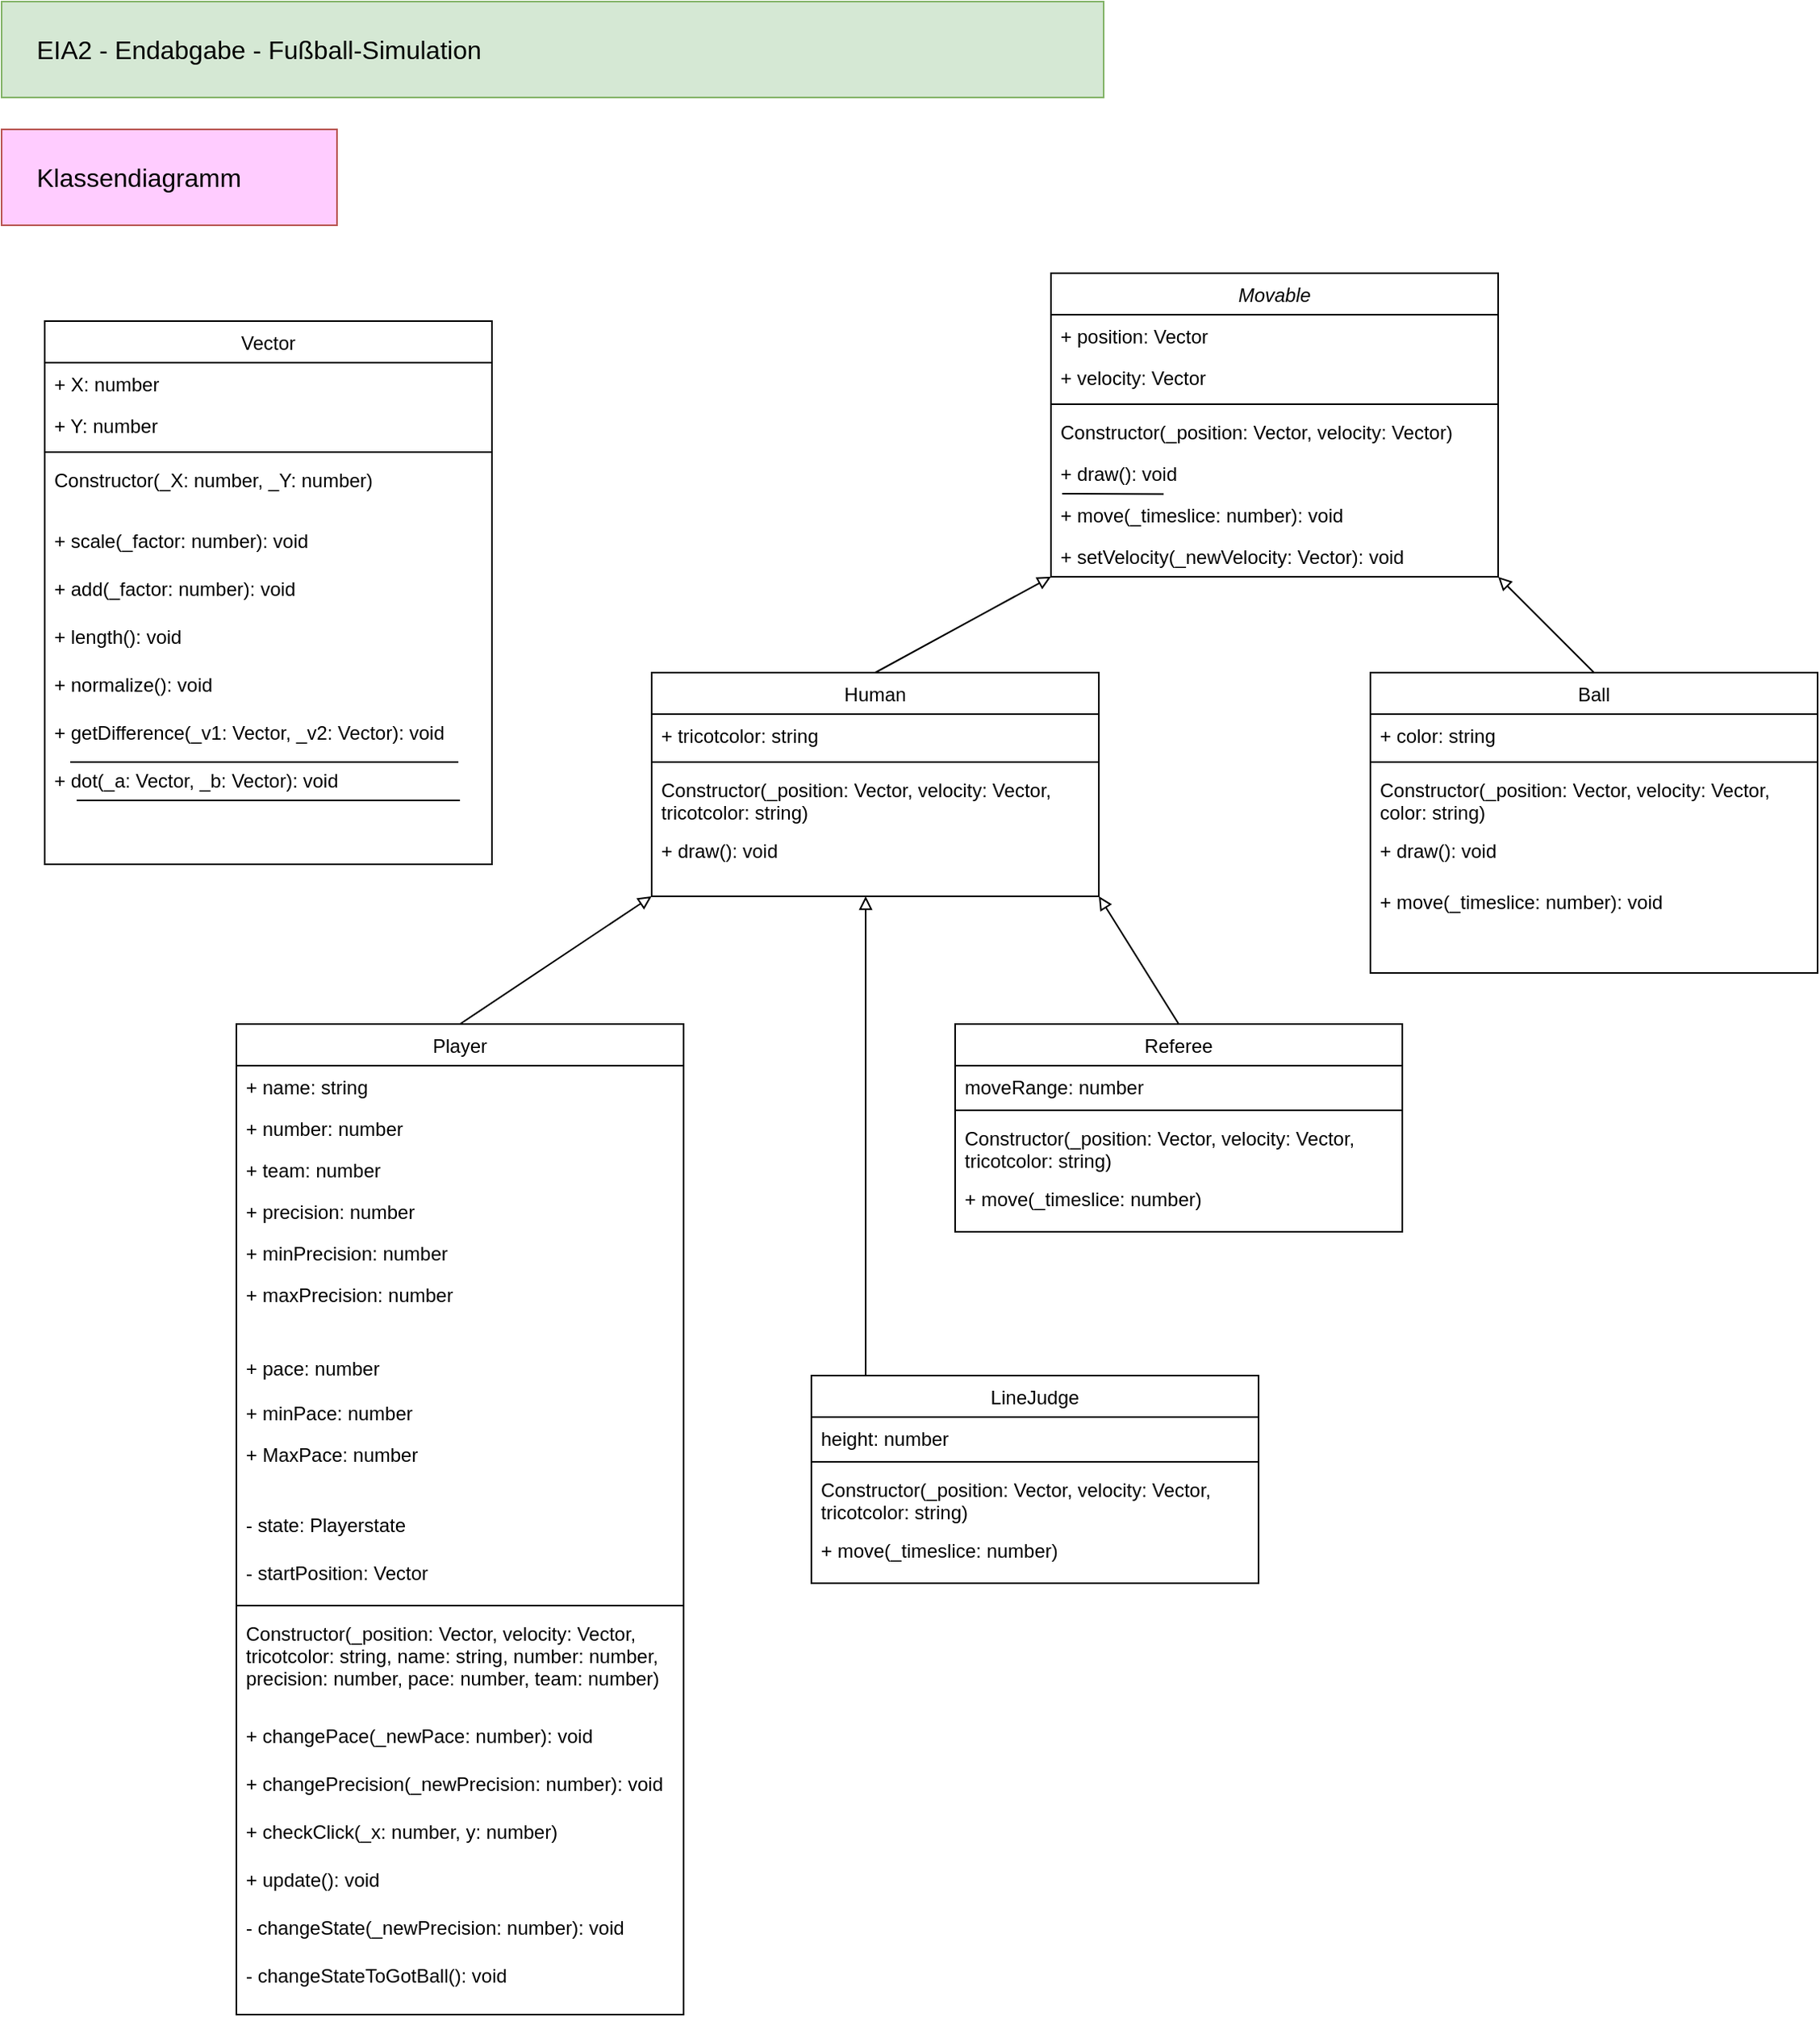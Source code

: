 <mxfile version="14.8.5" type="device"><diagram id="C5RBs43oDa-KdzZeNtuy" name="Page-1"><mxGraphModel dx="2725" dy="1133" grid="1" gridSize="10" guides="1" tooltips="1" connect="1" arrows="1" fold="1" page="1" pageScale="1" pageWidth="827" pageHeight="1169" math="0" shadow="0"><root><mxCell id="WIyWlLk6GJQsqaUBKTNV-0"/><mxCell id="WIyWlLk6GJQsqaUBKTNV-1" parent="WIyWlLk6GJQsqaUBKTNV-0"/><mxCell id="zkfFHV4jXpPFQw0GAbJ--0" value="Movable" style="swimlane;fontStyle=2;align=center;verticalAlign=top;childLayout=stackLayout;horizontal=1;startSize=26;horizontalStack=0;resizeParent=1;resizeLast=0;collapsible=1;marginBottom=0;rounded=0;shadow=0;strokeWidth=1;" parent="WIyWlLk6GJQsqaUBKTNV-1" vertex="1"><mxGeometry x="-170" y="200" width="280" height="190" as="geometry"><mxRectangle x="230" y="140" width="160" height="26" as="alternateBounds"/></mxGeometry></mxCell><mxCell id="zkfFHV4jXpPFQw0GAbJ--1" value="+ position: Vector" style="text;align=left;verticalAlign=top;spacingLeft=4;spacingRight=4;overflow=hidden;rotatable=0;points=[[0,0.5],[1,0.5]];portConstraint=eastwest;" parent="zkfFHV4jXpPFQw0GAbJ--0" vertex="1"><mxGeometry y="26" width="280" height="26" as="geometry"/></mxCell><mxCell id="zkfFHV4jXpPFQw0GAbJ--3" value="+ velocity: Vector" style="text;align=left;verticalAlign=top;spacingLeft=4;spacingRight=4;overflow=hidden;rotatable=0;points=[[0,0.5],[1,0.5]];portConstraint=eastwest;rounded=0;shadow=0;html=0;" parent="zkfFHV4jXpPFQw0GAbJ--0" vertex="1"><mxGeometry y="52" width="280" height="26" as="geometry"/></mxCell><mxCell id="zkfFHV4jXpPFQw0GAbJ--4" value="" style="line;html=1;strokeWidth=1;align=left;verticalAlign=middle;spacingTop=-1;spacingLeft=3;spacingRight=3;rotatable=0;labelPosition=right;points=[];portConstraint=eastwest;" parent="zkfFHV4jXpPFQw0GAbJ--0" vertex="1"><mxGeometry y="78" width="280" height="8" as="geometry"/></mxCell><mxCell id="zkfFHV4jXpPFQw0GAbJ--5" value="Constructor(_position: Vector, velocity: Vector)" style="text;align=left;verticalAlign=top;spacingLeft=4;spacingRight=4;overflow=hidden;rotatable=0;points=[[0,0.5],[1,0.5]];portConstraint=eastwest;" parent="zkfFHV4jXpPFQw0GAbJ--0" vertex="1"><mxGeometry y="86" width="280" height="26" as="geometry"/></mxCell><mxCell id="TXS3HZ0F02cz6OBOYFfX-0" value="+ draw(): void" style="text;align=left;verticalAlign=top;spacingLeft=4;spacingRight=4;overflow=hidden;rotatable=0;points=[[0,0.5],[1,0.5]];portConstraint=eastwest;" vertex="1" parent="zkfFHV4jXpPFQw0GAbJ--0"><mxGeometry y="112" width="280" height="26" as="geometry"/></mxCell><mxCell id="TXS3HZ0F02cz6OBOYFfX-1" value="+ move(_timeslice: number): void" style="text;align=left;verticalAlign=top;spacingLeft=4;spacingRight=4;overflow=hidden;rotatable=0;points=[[0,0.5],[1,0.5]];portConstraint=eastwest;" vertex="1" parent="zkfFHV4jXpPFQw0GAbJ--0"><mxGeometry y="138" width="280" height="26" as="geometry"/></mxCell><mxCell id="TXS3HZ0F02cz6OBOYFfX-2" value="" style="endArrow=none;html=1;exitX=0.025;exitY=0;exitDx=0;exitDy=0;exitPerimeter=0;entryX=0.252;entryY=0.008;entryDx=0;entryDy=0;entryPerimeter=0;" edge="1" parent="zkfFHV4jXpPFQw0GAbJ--0" source="TXS3HZ0F02cz6OBOYFfX-1" target="TXS3HZ0F02cz6OBOYFfX-1"><mxGeometry width="50" height="50" relative="1" as="geometry"><mxPoint x="140" y="140" as="sourcePoint"/><mxPoint x="60" y="138" as="targetPoint"/></mxGeometry></mxCell><mxCell id="TXS3HZ0F02cz6OBOYFfX-71" value="+ setVelocity(_newVelocity: Vector): void" style="text;align=left;verticalAlign=top;spacingLeft=4;spacingRight=4;overflow=hidden;rotatable=0;points=[[0,0.5],[1,0.5]];portConstraint=eastwest;" vertex="1" parent="zkfFHV4jXpPFQw0GAbJ--0"><mxGeometry y="164" width="280" height="26" as="geometry"/></mxCell><mxCell id="TXS3HZ0F02cz6OBOYFfX-3" value="Human" style="swimlane;fontStyle=0;align=center;verticalAlign=top;childLayout=stackLayout;horizontal=1;startSize=26;horizontalStack=0;resizeParent=1;resizeLast=0;collapsible=1;marginBottom=0;rounded=0;shadow=0;strokeWidth=1;" vertex="1" parent="WIyWlLk6GJQsqaUBKTNV-1"><mxGeometry x="-420" y="450" width="280" height="140" as="geometry"><mxRectangle x="230" y="140" width="160" height="26" as="alternateBounds"/></mxGeometry></mxCell><mxCell id="TXS3HZ0F02cz6OBOYFfX-11" value="+ tricotcolor: string" style="text;align=left;verticalAlign=top;spacingLeft=4;spacingRight=4;overflow=hidden;rotatable=0;points=[[0,0.5],[1,0.5]];portConstraint=eastwest;rounded=0;shadow=0;html=0;" vertex="1" parent="TXS3HZ0F02cz6OBOYFfX-3"><mxGeometry y="26" width="280" height="26" as="geometry"/></mxCell><mxCell id="TXS3HZ0F02cz6OBOYFfX-6" value="" style="line;html=1;strokeWidth=1;align=left;verticalAlign=middle;spacingTop=-1;spacingLeft=3;spacingRight=3;rotatable=0;labelPosition=right;points=[];portConstraint=eastwest;" vertex="1" parent="TXS3HZ0F02cz6OBOYFfX-3"><mxGeometry y="52" width="280" height="8" as="geometry"/></mxCell><mxCell id="TXS3HZ0F02cz6OBOYFfX-7" value="Constructor(_position: Vector, velocity: Vector, &#xa;tricotcolor: string)" style="text;align=left;verticalAlign=top;spacingLeft=4;spacingRight=4;overflow=hidden;rotatable=0;points=[[0,0.5],[1,0.5]];portConstraint=eastwest;" vertex="1" parent="TXS3HZ0F02cz6OBOYFfX-3"><mxGeometry y="60" width="280" height="38" as="geometry"/></mxCell><mxCell id="TXS3HZ0F02cz6OBOYFfX-12" value="+ draw(): void" style="text;align=left;verticalAlign=top;spacingLeft=4;spacingRight=4;overflow=hidden;rotatable=0;points=[[0,0.5],[1,0.5]];portConstraint=eastwest;" vertex="1" parent="TXS3HZ0F02cz6OBOYFfX-3"><mxGeometry y="98" width="280" height="30" as="geometry"/></mxCell><mxCell id="TXS3HZ0F02cz6OBOYFfX-14" value="Player" style="swimlane;fontStyle=0;align=center;verticalAlign=top;childLayout=stackLayout;horizontal=1;startSize=26;horizontalStack=0;resizeParent=1;resizeLast=0;collapsible=1;marginBottom=0;rounded=0;shadow=0;strokeWidth=1;" vertex="1" parent="WIyWlLk6GJQsqaUBKTNV-1"><mxGeometry x="-680" y="670" width="280" height="620" as="geometry"><mxRectangle x="230" y="140" width="160" height="26" as="alternateBounds"/></mxGeometry></mxCell><mxCell id="TXS3HZ0F02cz6OBOYFfX-15" value="+ name: string" style="text;align=left;verticalAlign=top;spacingLeft=4;spacingRight=4;overflow=hidden;rotatable=0;points=[[0,0.5],[1,0.5]];portConstraint=eastwest;rounded=0;shadow=0;html=0;" vertex="1" parent="TXS3HZ0F02cz6OBOYFfX-14"><mxGeometry y="26" width="280" height="26" as="geometry"/></mxCell><mxCell id="TXS3HZ0F02cz6OBOYFfX-20" value="+ number: number" style="text;align=left;verticalAlign=top;spacingLeft=4;spacingRight=4;overflow=hidden;rotatable=0;points=[[0,0.5],[1,0.5]];portConstraint=eastwest;rounded=0;shadow=0;html=0;" vertex="1" parent="TXS3HZ0F02cz6OBOYFfX-14"><mxGeometry y="52" width="280" height="26" as="geometry"/></mxCell><mxCell id="TXS3HZ0F02cz6OBOYFfX-72" value="+ team: number" style="text;align=left;verticalAlign=top;spacingLeft=4;spacingRight=4;overflow=hidden;rotatable=0;points=[[0,0.5],[1,0.5]];portConstraint=eastwest;rounded=0;shadow=0;html=0;" vertex="1" parent="TXS3HZ0F02cz6OBOYFfX-14"><mxGeometry y="78" width="280" height="26" as="geometry"/></mxCell><mxCell id="TXS3HZ0F02cz6OBOYFfX-21" value="+ precision: number" style="text;align=left;verticalAlign=top;spacingLeft=4;spacingRight=4;overflow=hidden;rotatable=0;points=[[0,0.5],[1,0.5]];portConstraint=eastwest;rounded=0;shadow=0;html=0;" vertex="1" parent="TXS3HZ0F02cz6OBOYFfX-14"><mxGeometry y="104" width="280" height="26" as="geometry"/></mxCell><mxCell id="TXS3HZ0F02cz6OBOYFfX-25" value="+ minPrecision: number" style="text;align=left;verticalAlign=top;spacingLeft=4;spacingRight=4;overflow=hidden;rotatable=0;points=[[0,0.5],[1,0.5]];portConstraint=eastwest;rounded=0;shadow=0;html=0;" vertex="1" parent="TXS3HZ0F02cz6OBOYFfX-14"><mxGeometry y="130" width="280" height="26" as="geometry"/></mxCell><mxCell id="TXS3HZ0F02cz6OBOYFfX-26" value="+ maxPrecision: number" style="text;align=left;verticalAlign=top;spacingLeft=4;spacingRight=4;overflow=hidden;rotatable=0;points=[[0,0.5],[1,0.5]];portConstraint=eastwest;rounded=0;shadow=0;html=0;" vertex="1" parent="TXS3HZ0F02cz6OBOYFfX-14"><mxGeometry y="156" width="280" height="46" as="geometry"/></mxCell><mxCell id="TXS3HZ0F02cz6OBOYFfX-22" value="+ pace: number" style="text;align=left;verticalAlign=top;spacingLeft=4;spacingRight=4;overflow=hidden;rotatable=0;points=[[0,0.5],[1,0.5]];portConstraint=eastwest;rounded=0;shadow=0;html=0;" vertex="1" parent="TXS3HZ0F02cz6OBOYFfX-14"><mxGeometry y="202" width="280" height="28" as="geometry"/></mxCell><mxCell id="TXS3HZ0F02cz6OBOYFfX-23" value="+ minPace: number" style="text;align=left;verticalAlign=top;spacingLeft=4;spacingRight=4;overflow=hidden;rotatable=0;points=[[0,0.5],[1,0.5]];portConstraint=eastwest;rounded=0;shadow=0;html=0;" vertex="1" parent="TXS3HZ0F02cz6OBOYFfX-14"><mxGeometry y="230" width="280" height="26" as="geometry"/></mxCell><mxCell id="TXS3HZ0F02cz6OBOYFfX-24" value="+ MaxPace: number" style="text;align=left;verticalAlign=top;spacingLeft=4;spacingRight=4;overflow=hidden;rotatable=0;points=[[0,0.5],[1,0.5]];portConstraint=eastwest;rounded=0;shadow=0;html=0;" vertex="1" parent="TXS3HZ0F02cz6OBOYFfX-14"><mxGeometry y="256" width="280" height="44" as="geometry"/></mxCell><mxCell id="TXS3HZ0F02cz6OBOYFfX-27" value="- state: Playerstate" style="text;align=left;verticalAlign=top;spacingLeft=4;spacingRight=4;overflow=hidden;rotatable=0;points=[[0,0.5],[1,0.5]];portConstraint=eastwest;rounded=0;shadow=0;html=0;" vertex="1" parent="TXS3HZ0F02cz6OBOYFfX-14"><mxGeometry y="300" width="280" height="30" as="geometry"/></mxCell><mxCell id="TXS3HZ0F02cz6OBOYFfX-73" value="- startPosition: Vector" style="text;align=left;verticalAlign=top;spacingLeft=4;spacingRight=4;overflow=hidden;rotatable=0;points=[[0,0.5],[1,0.5]];portConstraint=eastwest;rounded=0;shadow=0;html=0;" vertex="1" parent="TXS3HZ0F02cz6OBOYFfX-14"><mxGeometry y="330" width="280" height="30" as="geometry"/></mxCell><mxCell id="TXS3HZ0F02cz6OBOYFfX-16" value="" style="line;html=1;strokeWidth=1;align=left;verticalAlign=middle;spacingTop=-1;spacingLeft=3;spacingRight=3;rotatable=0;labelPosition=right;points=[];portConstraint=eastwest;" vertex="1" parent="TXS3HZ0F02cz6OBOYFfX-14"><mxGeometry y="360" width="280" height="8" as="geometry"/></mxCell><mxCell id="TXS3HZ0F02cz6OBOYFfX-17" value="Constructor(_position: Vector, velocity: Vector, &#xa;tricotcolor: string, name: string, number: number,&#xa;precision: number, pace: number, team: number)" style="text;align=left;verticalAlign=top;spacingLeft=4;spacingRight=4;overflow=hidden;rotatable=0;points=[[0,0.5],[1,0.5]];portConstraint=eastwest;" vertex="1" parent="TXS3HZ0F02cz6OBOYFfX-14"><mxGeometry y="368" width="280" height="64" as="geometry"/></mxCell><mxCell id="TXS3HZ0F02cz6OBOYFfX-30" value="+ changePace(_newPace: number): void" style="text;align=left;verticalAlign=top;spacingLeft=4;spacingRight=4;overflow=hidden;rotatable=0;points=[[0,0.5],[1,0.5]];portConstraint=eastwest;" vertex="1" parent="TXS3HZ0F02cz6OBOYFfX-14"><mxGeometry y="432" width="280" height="30" as="geometry"/></mxCell><mxCell id="TXS3HZ0F02cz6OBOYFfX-31" value="+ changePrecision(_newPrecision: number): void" style="text;align=left;verticalAlign=top;spacingLeft=4;spacingRight=4;overflow=hidden;rotatable=0;points=[[0,0.5],[1,0.5]];portConstraint=eastwest;" vertex="1" parent="TXS3HZ0F02cz6OBOYFfX-14"><mxGeometry y="462" width="280" height="30" as="geometry"/></mxCell><mxCell id="TXS3HZ0F02cz6OBOYFfX-28" value="+ checkClick(_x: number, y: number)" style="text;align=left;verticalAlign=top;spacingLeft=4;spacingRight=4;overflow=hidden;rotatable=0;points=[[0,0.5],[1,0.5]];portConstraint=eastwest;" vertex="1" parent="TXS3HZ0F02cz6OBOYFfX-14"><mxGeometry y="492" width="280" height="30" as="geometry"/></mxCell><mxCell id="TXS3HZ0F02cz6OBOYFfX-29" value="+ update(): void" style="text;align=left;verticalAlign=top;spacingLeft=4;spacingRight=4;overflow=hidden;rotatable=0;points=[[0,0.5],[1,0.5]];portConstraint=eastwest;" vertex="1" parent="TXS3HZ0F02cz6OBOYFfX-14"><mxGeometry y="522" width="280" height="30" as="geometry"/></mxCell><mxCell id="TXS3HZ0F02cz6OBOYFfX-74" value="- changeState(_newPrecision: number): void" style="text;align=left;verticalAlign=top;spacingLeft=4;spacingRight=4;overflow=hidden;rotatable=0;points=[[0,0.5],[1,0.5]];portConstraint=eastwest;" vertex="1" parent="TXS3HZ0F02cz6OBOYFfX-14"><mxGeometry y="552" width="280" height="30" as="geometry"/></mxCell><mxCell id="TXS3HZ0F02cz6OBOYFfX-75" value="- changeStateToGotBall(): void" style="text;align=left;verticalAlign=top;spacingLeft=4;spacingRight=4;overflow=hidden;rotatable=0;points=[[0,0.5],[1,0.5]];portConstraint=eastwest;" vertex="1" parent="TXS3HZ0F02cz6OBOYFfX-14"><mxGeometry y="582" width="280" height="30" as="geometry"/></mxCell><mxCell id="TXS3HZ0F02cz6OBOYFfX-34" value="Referee" style="swimlane;fontStyle=0;align=center;verticalAlign=top;childLayout=stackLayout;horizontal=1;startSize=26;horizontalStack=0;resizeParent=1;resizeLast=0;collapsible=1;marginBottom=0;rounded=0;shadow=0;strokeWidth=1;" vertex="1" parent="WIyWlLk6GJQsqaUBKTNV-1"><mxGeometry x="-230" y="670" width="280" height="130" as="geometry"><mxRectangle x="230" y="140" width="160" height="26" as="alternateBounds"/></mxGeometry></mxCell><mxCell id="TXS3HZ0F02cz6OBOYFfX-77" value="moveRange: number" style="text;align=left;verticalAlign=top;spacingLeft=4;spacingRight=4;overflow=hidden;rotatable=0;points=[[0,0.5],[1,0.5]];portConstraint=eastwest;" vertex="1" parent="TXS3HZ0F02cz6OBOYFfX-34"><mxGeometry y="26" width="280" height="24" as="geometry"/></mxCell><mxCell id="TXS3HZ0F02cz6OBOYFfX-36" value="" style="line;html=1;strokeWidth=1;align=left;verticalAlign=middle;spacingTop=-1;spacingLeft=3;spacingRight=3;rotatable=0;labelPosition=right;points=[];portConstraint=eastwest;" vertex="1" parent="TXS3HZ0F02cz6OBOYFfX-34"><mxGeometry y="50" width="280" height="8" as="geometry"/></mxCell><mxCell id="TXS3HZ0F02cz6OBOYFfX-37" value="Constructor(_position: Vector, velocity: Vector, &#xa;tricotcolor: string)" style="text;align=left;verticalAlign=top;spacingLeft=4;spacingRight=4;overflow=hidden;rotatable=0;points=[[0,0.5],[1,0.5]];portConstraint=eastwest;" vertex="1" parent="TXS3HZ0F02cz6OBOYFfX-34"><mxGeometry y="58" width="280" height="38" as="geometry"/></mxCell><mxCell id="TXS3HZ0F02cz6OBOYFfX-78" value="+ move(_timeslice: number)" style="text;align=left;verticalAlign=top;spacingLeft=4;spacingRight=4;overflow=hidden;rotatable=0;points=[[0,0.5],[1,0.5]];portConstraint=eastwest;" vertex="1" parent="TXS3HZ0F02cz6OBOYFfX-34"><mxGeometry y="96" width="280" height="34" as="geometry"/></mxCell><mxCell id="TXS3HZ0F02cz6OBOYFfX-46" value="Ball" style="swimlane;fontStyle=0;align=center;verticalAlign=top;childLayout=stackLayout;horizontal=1;startSize=26;horizontalStack=0;resizeParent=1;resizeLast=0;collapsible=1;marginBottom=0;rounded=0;shadow=0;strokeWidth=1;" vertex="1" parent="WIyWlLk6GJQsqaUBKTNV-1"><mxGeometry x="30" y="450" width="280" height="188" as="geometry"><mxRectangle x="230" y="140" width="160" height="26" as="alternateBounds"/></mxGeometry></mxCell><mxCell id="TXS3HZ0F02cz6OBOYFfX-47" value="+ color: string" style="text;align=left;verticalAlign=top;spacingLeft=4;spacingRight=4;overflow=hidden;rotatable=0;points=[[0,0.5],[1,0.5]];portConstraint=eastwest;rounded=0;shadow=0;html=0;" vertex="1" parent="TXS3HZ0F02cz6OBOYFfX-46"><mxGeometry y="26" width="280" height="26" as="geometry"/></mxCell><mxCell id="TXS3HZ0F02cz6OBOYFfX-48" value="" style="line;html=1;strokeWidth=1;align=left;verticalAlign=middle;spacingTop=-1;spacingLeft=3;spacingRight=3;rotatable=0;labelPosition=right;points=[];portConstraint=eastwest;" vertex="1" parent="TXS3HZ0F02cz6OBOYFfX-46"><mxGeometry y="52" width="280" height="8" as="geometry"/></mxCell><mxCell id="TXS3HZ0F02cz6OBOYFfX-49" value="Constructor(_position: Vector, velocity: Vector, &#xa;color: string)" style="text;align=left;verticalAlign=top;spacingLeft=4;spacingRight=4;overflow=hidden;rotatable=0;points=[[0,0.5],[1,0.5]];portConstraint=eastwest;" vertex="1" parent="TXS3HZ0F02cz6OBOYFfX-46"><mxGeometry y="60" width="280" height="38" as="geometry"/></mxCell><mxCell id="TXS3HZ0F02cz6OBOYFfX-50" value="+ draw(): void" style="text;align=left;verticalAlign=top;spacingLeft=4;spacingRight=4;overflow=hidden;rotatable=0;points=[[0,0.5],[1,0.5]];portConstraint=eastwest;" vertex="1" parent="TXS3HZ0F02cz6OBOYFfX-46"><mxGeometry y="98" width="280" height="30" as="geometry"/></mxCell><mxCell id="TXS3HZ0F02cz6OBOYFfX-53" value="Vector" style="swimlane;fontStyle=0;align=center;verticalAlign=top;childLayout=stackLayout;horizontal=1;startSize=26;horizontalStack=0;resizeParent=1;resizeLast=0;collapsible=1;marginBottom=0;rounded=0;shadow=0;strokeWidth=1;" vertex="1" parent="WIyWlLk6GJQsqaUBKTNV-1"><mxGeometry x="-800" y="230" width="280" height="340" as="geometry"><mxRectangle x="230" y="140" width="160" height="26" as="alternateBounds"/></mxGeometry></mxCell><mxCell id="TXS3HZ0F02cz6OBOYFfX-54" value="+ X: number" style="text;align=left;verticalAlign=top;spacingLeft=4;spacingRight=4;overflow=hidden;rotatable=0;points=[[0,0.5],[1,0.5]];portConstraint=eastwest;rounded=0;shadow=0;html=0;" vertex="1" parent="TXS3HZ0F02cz6OBOYFfX-53"><mxGeometry y="26" width="280" height="26" as="geometry"/></mxCell><mxCell id="TXS3HZ0F02cz6OBOYFfX-59" value="+ Y: number" style="text;align=left;verticalAlign=top;spacingLeft=4;spacingRight=4;overflow=hidden;rotatable=0;points=[[0,0.5],[1,0.5]];portConstraint=eastwest;rounded=0;shadow=0;html=0;" vertex="1" parent="TXS3HZ0F02cz6OBOYFfX-53"><mxGeometry y="52" width="280" height="26" as="geometry"/></mxCell><mxCell id="TXS3HZ0F02cz6OBOYFfX-55" value="" style="line;html=1;strokeWidth=1;align=left;verticalAlign=middle;spacingTop=-1;spacingLeft=3;spacingRight=3;rotatable=0;labelPosition=right;points=[];portConstraint=eastwest;" vertex="1" parent="TXS3HZ0F02cz6OBOYFfX-53"><mxGeometry y="78" width="280" height="8" as="geometry"/></mxCell><mxCell id="TXS3HZ0F02cz6OBOYFfX-56" value="Constructor(_X: number, _Y: number)" style="text;align=left;verticalAlign=top;spacingLeft=4;spacingRight=4;overflow=hidden;rotatable=0;points=[[0,0.5],[1,0.5]];portConstraint=eastwest;" vertex="1" parent="TXS3HZ0F02cz6OBOYFfX-53"><mxGeometry y="86" width="280" height="38" as="geometry"/></mxCell><mxCell id="TXS3HZ0F02cz6OBOYFfX-57" value="+ scale(_factor: number): void" style="text;align=left;verticalAlign=top;spacingLeft=4;spacingRight=4;overflow=hidden;rotatable=0;points=[[0,0.5],[1,0.5]];portConstraint=eastwest;" vertex="1" parent="TXS3HZ0F02cz6OBOYFfX-53"><mxGeometry y="124" width="280" height="30" as="geometry"/></mxCell><mxCell id="TXS3HZ0F02cz6OBOYFfX-58" value="+ add(_factor: number): void" style="text;align=left;verticalAlign=top;spacingLeft=4;spacingRight=4;overflow=hidden;rotatable=0;points=[[0,0.5],[1,0.5]];portConstraint=eastwest;" vertex="1" parent="TXS3HZ0F02cz6OBOYFfX-53"><mxGeometry y="154" width="280" height="30" as="geometry"/></mxCell><mxCell id="TXS3HZ0F02cz6OBOYFfX-60" value="+ length(): void" style="text;align=left;verticalAlign=top;spacingLeft=4;spacingRight=4;overflow=hidden;rotatable=0;points=[[0,0.5],[1,0.5]];portConstraint=eastwest;" vertex="1" parent="TXS3HZ0F02cz6OBOYFfX-53"><mxGeometry y="184" width="280" height="30" as="geometry"/></mxCell><mxCell id="TXS3HZ0F02cz6OBOYFfX-61" value="+ normalize(): void" style="text;align=left;verticalAlign=top;spacingLeft=4;spacingRight=4;overflow=hidden;rotatable=0;points=[[0,0.5],[1,0.5]];portConstraint=eastwest;" vertex="1" parent="TXS3HZ0F02cz6OBOYFfX-53"><mxGeometry y="214" width="280" height="30" as="geometry"/></mxCell><mxCell id="TXS3HZ0F02cz6OBOYFfX-62" value="+ getDifference(_v1: Vector, _v2: Vector): void" style="text;align=left;verticalAlign=top;spacingLeft=4;spacingRight=4;overflow=hidden;rotatable=0;points=[[0,0.5],[1,0.5]];portConstraint=eastwest;" vertex="1" parent="TXS3HZ0F02cz6OBOYFfX-53"><mxGeometry y="244" width="280" height="30" as="geometry"/></mxCell><mxCell id="TXS3HZ0F02cz6OBOYFfX-63" value="" style="endArrow=none;html=1;" edge="1" parent="TXS3HZ0F02cz6OBOYFfX-53"><mxGeometry width="50" height="50" relative="1" as="geometry"><mxPoint x="16" y="276" as="sourcePoint"/><mxPoint x="259" y="276" as="targetPoint"/></mxGeometry></mxCell><mxCell id="TXS3HZ0F02cz6OBOYFfX-84" value="+ dot(_a: Vector, _b: Vector): void" style="text;align=left;verticalAlign=top;spacingLeft=4;spacingRight=4;overflow=hidden;rotatable=0;points=[[0,0.5],[1,0.5]];portConstraint=eastwest;" vertex="1" parent="TXS3HZ0F02cz6OBOYFfX-53"><mxGeometry y="274" width="280" height="20" as="geometry"/></mxCell><mxCell id="TXS3HZ0F02cz6OBOYFfX-64" value="&lt;font size=&quot;3&quot;&gt;Klassendiagramm&lt;/font&gt;" style="rounded=0;whiteSpace=wrap;html=1;strokeColor=#b85450;fillColor=#FFCCFF;align=left;spacingLeft=20;" vertex="1" parent="WIyWlLk6GJQsqaUBKTNV-1"><mxGeometry x="-827" y="110" width="210" height="60" as="geometry"/></mxCell><mxCell id="TXS3HZ0F02cz6OBOYFfX-65" value="" style="endArrow=block;html=1;endFill=0;exitX=0.5;exitY=0;exitDx=0;exitDy=0;entryX=0;entryY=1;entryDx=0;entryDy=0;" edge="1" parent="WIyWlLk6GJQsqaUBKTNV-1" source="TXS3HZ0F02cz6OBOYFfX-3" target="zkfFHV4jXpPFQw0GAbJ--0"><mxGeometry width="50" height="50" relative="1" as="geometry"><mxPoint x="-50" y="650" as="sourcePoint"/><mxPoint y="600" as="targetPoint"/></mxGeometry></mxCell><mxCell id="TXS3HZ0F02cz6OBOYFfX-66" value="" style="endArrow=block;html=1;endFill=0;exitX=0.5;exitY=0;exitDx=0;exitDy=0;entryX=1;entryY=1;entryDx=0;entryDy=0;" edge="1" parent="WIyWlLk6GJQsqaUBKTNV-1" source="TXS3HZ0F02cz6OBOYFfX-46" target="zkfFHV4jXpPFQw0GAbJ--0"><mxGeometry width="50" height="50" relative="1" as="geometry"><mxPoint x="-270" y="460" as="sourcePoint"/><mxPoint x="-160" y="390" as="targetPoint"/></mxGeometry></mxCell><mxCell id="TXS3HZ0F02cz6OBOYFfX-68" value="" style="endArrow=block;html=1;endFill=0;exitX=0.5;exitY=0;exitDx=0;exitDy=0;entryX=1;entryY=1;entryDx=0;entryDy=0;" edge="1" parent="WIyWlLk6GJQsqaUBKTNV-1" source="TXS3HZ0F02cz6OBOYFfX-34" target="TXS3HZ0F02cz6OBOYFfX-3"><mxGeometry width="50" height="50" relative="1" as="geometry"><mxPoint x="180" y="460" as="sourcePoint"/><mxPoint x="120" y="390" as="targetPoint"/></mxGeometry></mxCell><mxCell id="TXS3HZ0F02cz6OBOYFfX-69" value="" style="endArrow=block;html=1;endFill=0;exitX=0.5;exitY=0;exitDx=0;exitDy=0;entryX=0;entryY=1;entryDx=0;entryDy=0;" edge="1" parent="WIyWlLk6GJQsqaUBKTNV-1" source="TXS3HZ0F02cz6OBOYFfX-14" target="TXS3HZ0F02cz6OBOYFfX-3"><mxGeometry width="50" height="50" relative="1" as="geometry"><mxPoint x="-80" y="680" as="sourcePoint"/><mxPoint x="-420" y="620" as="targetPoint"/></mxGeometry></mxCell><mxCell id="TXS3HZ0F02cz6OBOYFfX-70" value="" style="endArrow=block;html=1;endFill=0;exitX=0.25;exitY=0;exitDx=0;exitDy=0;" edge="1" parent="WIyWlLk6GJQsqaUBKTNV-1"><mxGeometry width="50" height="50" relative="1" as="geometry"><mxPoint x="-286" y="890" as="sourcePoint"/><mxPoint x="-286" y="590" as="targetPoint"/></mxGeometry></mxCell><mxCell id="TXS3HZ0F02cz6OBOYFfX-76" value="+ move(_timeslice: number): void" style="text;align=left;verticalAlign=top;spacingLeft=4;spacingRight=4;overflow=hidden;rotatable=0;points=[[0,0.5],[1,0.5]];portConstraint=eastwest;" vertex="1" parent="WIyWlLk6GJQsqaUBKTNV-1"><mxGeometry x="30" y="580" width="280" height="26" as="geometry"/></mxCell><mxCell id="TXS3HZ0F02cz6OBOYFfX-79" value="LineJudge" style="swimlane;fontStyle=0;align=center;verticalAlign=top;childLayout=stackLayout;horizontal=1;startSize=26;horizontalStack=0;resizeParent=1;resizeLast=0;collapsible=1;marginBottom=0;rounded=0;shadow=0;strokeWidth=1;" vertex="1" parent="WIyWlLk6GJQsqaUBKTNV-1"><mxGeometry x="-320" y="890" width="280" height="130" as="geometry"><mxRectangle x="230" y="140" width="160" height="26" as="alternateBounds"/></mxGeometry></mxCell><mxCell id="TXS3HZ0F02cz6OBOYFfX-80" value="height: number" style="text;align=left;verticalAlign=top;spacingLeft=4;spacingRight=4;overflow=hidden;rotatable=0;points=[[0,0.5],[1,0.5]];portConstraint=eastwest;" vertex="1" parent="TXS3HZ0F02cz6OBOYFfX-79"><mxGeometry y="26" width="280" height="24" as="geometry"/></mxCell><mxCell id="TXS3HZ0F02cz6OBOYFfX-81" value="" style="line;html=1;strokeWidth=1;align=left;verticalAlign=middle;spacingTop=-1;spacingLeft=3;spacingRight=3;rotatable=0;labelPosition=right;points=[];portConstraint=eastwest;" vertex="1" parent="TXS3HZ0F02cz6OBOYFfX-79"><mxGeometry y="50" width="280" height="8" as="geometry"/></mxCell><mxCell id="TXS3HZ0F02cz6OBOYFfX-82" value="Constructor(_position: Vector, velocity: Vector, &#xa;tricotcolor: string)" style="text;align=left;verticalAlign=top;spacingLeft=4;spacingRight=4;overflow=hidden;rotatable=0;points=[[0,0.5],[1,0.5]];portConstraint=eastwest;" vertex="1" parent="TXS3HZ0F02cz6OBOYFfX-79"><mxGeometry y="58" width="280" height="38" as="geometry"/></mxCell><mxCell id="TXS3HZ0F02cz6OBOYFfX-83" value="+ move(_timeslice: number)" style="text;align=left;verticalAlign=top;spacingLeft=4;spacingRight=4;overflow=hidden;rotatable=0;points=[[0,0.5],[1,0.5]];portConstraint=eastwest;" vertex="1" parent="TXS3HZ0F02cz6OBOYFfX-79"><mxGeometry y="96" width="280" height="34" as="geometry"/></mxCell><mxCell id="TXS3HZ0F02cz6OBOYFfX-85" value="" style="endArrow=none;html=1;" edge="1" parent="WIyWlLk6GJQsqaUBKTNV-1"><mxGeometry width="50" height="50" relative="1" as="geometry"><mxPoint x="-780" y="530" as="sourcePoint"/><mxPoint x="-540" y="530" as="targetPoint"/></mxGeometry></mxCell><mxCell id="TXS3HZ0F02cz6OBOYFfX-86" value="&lt;font style=&quot;font-size: 16px&quot;&gt;EIA2 - Endabgabe - Fußball-Simulation&lt;/font&gt;" style="rounded=0;whiteSpace=wrap;html=1;fillColor=#d5e8d4;strokeColor=#82b366;align=left;spacingLeft=20;" vertex="1" parent="WIyWlLk6GJQsqaUBKTNV-1"><mxGeometry x="-827" y="30" width="690" height="60" as="geometry"/></mxCell></root></mxGraphModel></diagram></mxfile>